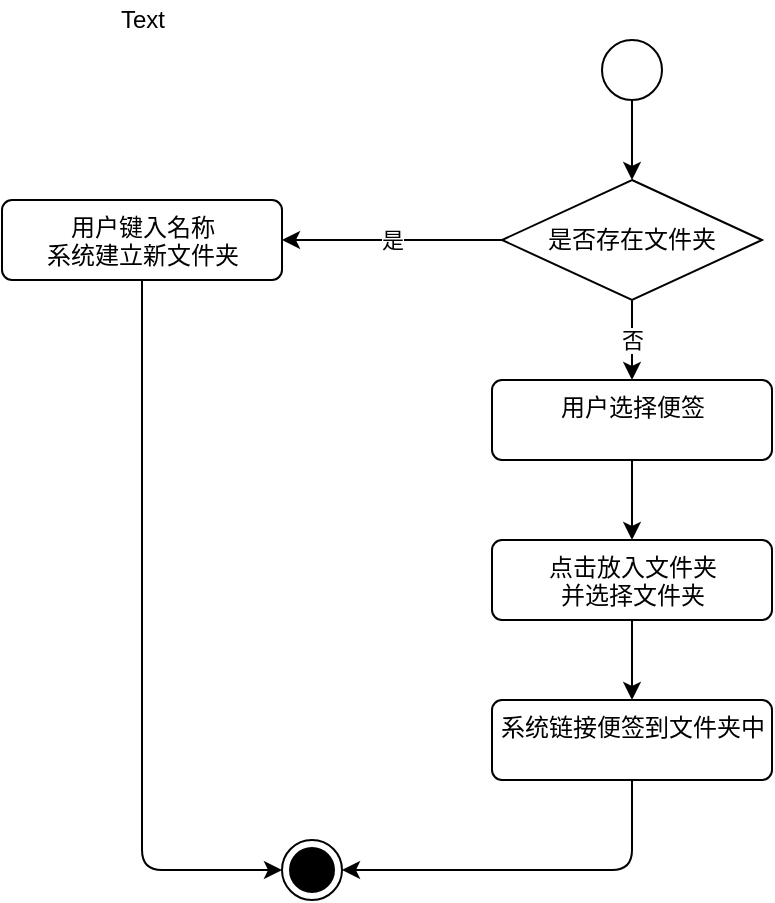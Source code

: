 <mxfile>
    <diagram id="j0_0Bc6HuTiJVDukzbiX" name="第 1 页">
        <mxGraphModel dx="984" dy="301" grid="1" gridSize="10" guides="1" tooltips="1" connect="1" arrows="1" fold="1" page="1" pageScale="1" pageWidth="827" pageHeight="1169" math="0" shadow="0">
            <root>
                <mxCell id="0"/>
                <mxCell id="1" parent="0"/>
                <mxCell id="6" value="" style="edgeStyle=none;html=1;" edge="1" parent="1" source="3" target="5">
                    <mxGeometry relative="1" as="geometry"/>
                </mxCell>
                <mxCell id="3" value="" style="ellipse;fillColor=#ffffff;strokeColor=#000000;" vertex="1" parent="1">
                    <mxGeometry x="460" y="50" width="30" height="30" as="geometry"/>
                </mxCell>
                <mxCell id="8" value="是" style="edgeStyle=none;html=1;" edge="1" parent="1" source="5" target="7">
                    <mxGeometry relative="1" as="geometry"/>
                </mxCell>
                <mxCell id="12" value="否" style="edgeStyle=none;html=1;" edge="1" parent="1" source="5" target="9">
                    <mxGeometry relative="1" as="geometry"/>
                </mxCell>
                <mxCell id="5" value="是否存在文件夹" style="rhombus;whiteSpace=wrap;html=1;" vertex="1" parent="1">
                    <mxGeometry x="410" y="120" width="130" height="60" as="geometry"/>
                </mxCell>
                <mxCell id="17" style="edgeStyle=none;html=1;exitX=0.5;exitY=1;exitDx=0;exitDy=0;entryX=0;entryY=0.5;entryDx=0;entryDy=0;" edge="1" parent="1" source="7" target="15">
                    <mxGeometry relative="1" as="geometry">
                        <Array as="points">
                            <mxPoint x="230" y="465"/>
                        </Array>
                    </mxGeometry>
                </mxCell>
                <mxCell id="7" value="用户键入名称&lt;br&gt;系统建立新文件夹" style="html=1;align=center;verticalAlign=top;rounded=1;absoluteArcSize=1;arcSize=10;dashed=0;" vertex="1" parent="1">
                    <mxGeometry x="160" y="130" width="140" height="40" as="geometry"/>
                </mxCell>
                <mxCell id="11" value="" style="edgeStyle=none;html=1;" edge="1" parent="1" source="9" target="10">
                    <mxGeometry relative="1" as="geometry"/>
                </mxCell>
                <mxCell id="9" value="用户选择便签" style="html=1;align=center;verticalAlign=top;rounded=1;absoluteArcSize=1;arcSize=10;dashed=0;" vertex="1" parent="1">
                    <mxGeometry x="405" y="220" width="140" height="40" as="geometry"/>
                </mxCell>
                <mxCell id="14" value="" style="edgeStyle=none;html=1;" edge="1" parent="1" source="10" target="13">
                    <mxGeometry relative="1" as="geometry"/>
                </mxCell>
                <mxCell id="10" value="点击放入文件夹&lt;br&gt;并选择文件夹" style="html=1;align=center;verticalAlign=top;rounded=1;absoluteArcSize=1;arcSize=10;dashed=0;" vertex="1" parent="1">
                    <mxGeometry x="405" y="300" width="140" height="40" as="geometry"/>
                </mxCell>
                <mxCell id="16" style="edgeStyle=none;html=1;exitX=0.5;exitY=1;exitDx=0;exitDy=0;entryX=1;entryY=0.5;entryDx=0;entryDy=0;" edge="1" parent="1" source="13" target="15">
                    <mxGeometry relative="1" as="geometry">
                        <Array as="points">
                            <mxPoint x="475" y="465"/>
                        </Array>
                    </mxGeometry>
                </mxCell>
                <mxCell id="13" value="系统链接便签到文件夹中" style="html=1;align=center;verticalAlign=top;rounded=1;absoluteArcSize=1;arcSize=10;dashed=0;" vertex="1" parent="1">
                    <mxGeometry x="405" y="380" width="140" height="40" as="geometry"/>
                </mxCell>
                <mxCell id="15" value="" style="ellipse;html=1;shape=endState;fillColor=#000000;strokeColor=#000000;" vertex="1" parent="1">
                    <mxGeometry x="300" y="450" width="30" height="30" as="geometry"/>
                </mxCell>
                <mxCell id="18" value="Text" style="text;html=1;align=center;verticalAlign=middle;resizable=0;points=[];autosize=1;strokeColor=none;fillColor=none;" vertex="1" parent="1">
                    <mxGeometry x="210" y="30" width="40" height="20" as="geometry"/>
                </mxCell>
            </root>
        </mxGraphModel>
    </diagram>
</mxfile>